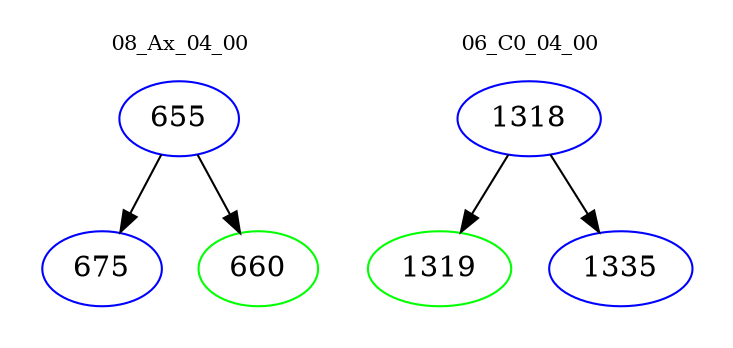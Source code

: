 digraph{
subgraph cluster_0 {
color = white
label = "08_Ax_04_00";
fontsize=10;
T0_655 [label="655", color="blue"]
T0_655 -> T0_675 [color="black"]
T0_675 [label="675", color="blue"]
T0_655 -> T0_660 [color="black"]
T0_660 [label="660", color="green"]
}
subgraph cluster_1 {
color = white
label = "06_C0_04_00";
fontsize=10;
T1_1318 [label="1318", color="blue"]
T1_1318 -> T1_1319 [color="black"]
T1_1319 [label="1319", color="green"]
T1_1318 -> T1_1335 [color="black"]
T1_1335 [label="1335", color="blue"]
}
}
